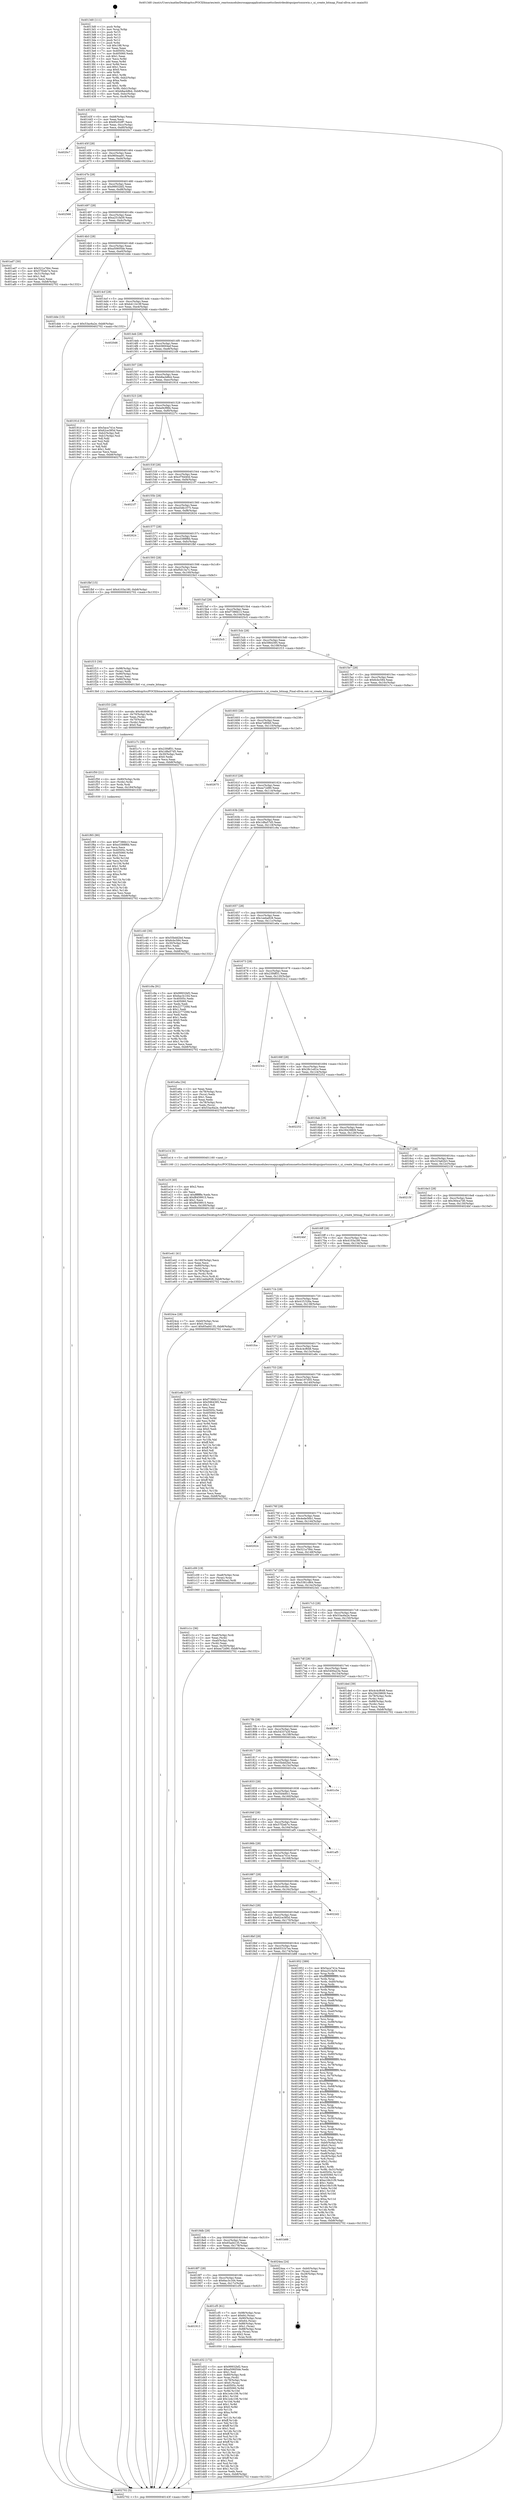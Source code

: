 digraph "0x4013d0" {
  label = "0x4013d0 (/mnt/c/Users/mathe/Desktop/tcc/POCII/binaries/extr_reactosmodulesrosappsapplicationsnettsclientrdesktopuiportsxxxwin.c_ui_create_bitmap_Final-ollvm.out::main(0))"
  labelloc = "t"
  node[shape=record]

  Entry [label="",width=0.3,height=0.3,shape=circle,fillcolor=black,style=filled]
  "0x40143f" [label="{
     0x40143f [32]\l
     | [instrs]\l
     &nbsp;&nbsp;0x40143f \<+6\>: mov -0xb8(%rbp),%eax\l
     &nbsp;&nbsp;0x401445 \<+2\>: mov %eax,%ecx\l
     &nbsp;&nbsp;0x401447 \<+6\>: sub $0x95c02ff7,%ecx\l
     &nbsp;&nbsp;0x40144d \<+6\>: mov %eax,-0xcc(%rbp)\l
     &nbsp;&nbsp;0x401453 \<+6\>: mov %ecx,-0xd0(%rbp)\l
     &nbsp;&nbsp;0x401459 \<+6\>: je 00000000004020c7 \<main+0xcf7\>\l
  }"]
  "0x4020c7" [label="{
     0x4020c7\l
  }", style=dashed]
  "0x40145f" [label="{
     0x40145f [28]\l
     | [instrs]\l
     &nbsp;&nbsp;0x40145f \<+5\>: jmp 0000000000401464 \<main+0x94\>\l
     &nbsp;&nbsp;0x401464 \<+6\>: mov -0xcc(%rbp),%eax\l
     &nbsp;&nbsp;0x40146a \<+5\>: sub $0x960eaa91,%eax\l
     &nbsp;&nbsp;0x40146f \<+6\>: mov %eax,-0xd4(%rbp)\l
     &nbsp;&nbsp;0x401475 \<+6\>: je 000000000040269a \<main+0x12ca\>\l
  }"]
  Exit [label="",width=0.3,height=0.3,shape=circle,fillcolor=black,style=filled,peripheries=2]
  "0x40269a" [label="{
     0x40269a\l
  }", style=dashed]
  "0x40147b" [label="{
     0x40147b [28]\l
     | [instrs]\l
     &nbsp;&nbsp;0x40147b \<+5\>: jmp 0000000000401480 \<main+0xb0\>\l
     &nbsp;&nbsp;0x401480 \<+6\>: mov -0xcc(%rbp),%eax\l
     &nbsp;&nbsp;0x401486 \<+5\>: sub $0x99932bf2,%eax\l
     &nbsp;&nbsp;0x40148b \<+6\>: mov %eax,-0xd8(%rbp)\l
     &nbsp;&nbsp;0x401491 \<+6\>: je 0000000000402568 \<main+0x1198\>\l
  }"]
  "0x401f65" [label="{
     0x401f65 [90]\l
     | [instrs]\l
     &nbsp;&nbsp;0x401f65 \<+5\>: mov $0xf7386b13,%eax\l
     &nbsp;&nbsp;0x401f6a \<+5\>: mov $0xe3388f6b,%esi\l
     &nbsp;&nbsp;0x401f6f \<+2\>: xor %ecx,%ecx\l
     &nbsp;&nbsp;0x401f71 \<+8\>: mov 0x40505c,%r8d\l
     &nbsp;&nbsp;0x401f79 \<+8\>: mov 0x405060,%r9d\l
     &nbsp;&nbsp;0x401f81 \<+3\>: sub $0x1,%ecx\l
     &nbsp;&nbsp;0x401f84 \<+3\>: mov %r8d,%r10d\l
     &nbsp;&nbsp;0x401f87 \<+3\>: add %ecx,%r10d\l
     &nbsp;&nbsp;0x401f8a \<+4\>: imul %r10d,%r8d\l
     &nbsp;&nbsp;0x401f8e \<+4\>: and $0x1,%r8d\l
     &nbsp;&nbsp;0x401f92 \<+4\>: cmp $0x0,%r8d\l
     &nbsp;&nbsp;0x401f96 \<+4\>: sete %r11b\l
     &nbsp;&nbsp;0x401f9a \<+4\>: cmp $0xa,%r9d\l
     &nbsp;&nbsp;0x401f9e \<+3\>: setl %bl\l
     &nbsp;&nbsp;0x401fa1 \<+3\>: mov %r11b,%r14b\l
     &nbsp;&nbsp;0x401fa4 \<+3\>: and %bl,%r14b\l
     &nbsp;&nbsp;0x401fa7 \<+3\>: xor %bl,%r11b\l
     &nbsp;&nbsp;0x401faa \<+3\>: or %r11b,%r14b\l
     &nbsp;&nbsp;0x401fad \<+4\>: test $0x1,%r14b\l
     &nbsp;&nbsp;0x401fb1 \<+3\>: cmovne %esi,%eax\l
     &nbsp;&nbsp;0x401fb4 \<+6\>: mov %eax,-0xb8(%rbp)\l
     &nbsp;&nbsp;0x401fba \<+5\>: jmp 0000000000402702 \<main+0x1332\>\l
  }"]
  "0x402568" [label="{
     0x402568\l
  }", style=dashed]
  "0x401497" [label="{
     0x401497 [28]\l
     | [instrs]\l
     &nbsp;&nbsp;0x401497 \<+5\>: jmp 000000000040149c \<main+0xcc\>\l
     &nbsp;&nbsp;0x40149c \<+6\>: mov -0xcc(%rbp),%eax\l
     &nbsp;&nbsp;0x4014a2 \<+5\>: sub $0xa251fa59,%eax\l
     &nbsp;&nbsp;0x4014a7 \<+6\>: mov %eax,-0xdc(%rbp)\l
     &nbsp;&nbsp;0x4014ad \<+6\>: je 0000000000401ad7 \<main+0x707\>\l
  }"]
  "0x401f50" [label="{
     0x401f50 [21]\l
     | [instrs]\l
     &nbsp;&nbsp;0x401f50 \<+4\>: mov -0x80(%rbp),%rdx\l
     &nbsp;&nbsp;0x401f54 \<+3\>: mov (%rdx),%rdx\l
     &nbsp;&nbsp;0x401f57 \<+3\>: mov %rdx,%rdi\l
     &nbsp;&nbsp;0x401f5a \<+6\>: mov %eax,-0x184(%rbp)\l
     &nbsp;&nbsp;0x401f60 \<+5\>: call 0000000000401030 \<free@plt\>\l
     | [calls]\l
     &nbsp;&nbsp;0x401030 \{1\} (unknown)\l
  }"]
  "0x401ad7" [label="{
     0x401ad7 [30]\l
     | [instrs]\l
     &nbsp;&nbsp;0x401ad7 \<+5\>: mov $0x521a784c,%eax\l
     &nbsp;&nbsp;0x401adc \<+5\>: mov $0x57f2eb7e,%ecx\l
     &nbsp;&nbsp;0x401ae1 \<+3\>: mov -0x31(%rbp),%dl\l
     &nbsp;&nbsp;0x401ae4 \<+3\>: test $0x1,%dl\l
     &nbsp;&nbsp;0x401ae7 \<+3\>: cmovne %ecx,%eax\l
     &nbsp;&nbsp;0x401aea \<+6\>: mov %eax,-0xb8(%rbp)\l
     &nbsp;&nbsp;0x401af0 \<+5\>: jmp 0000000000402702 \<main+0x1332\>\l
  }"]
  "0x4014b3" [label="{
     0x4014b3 [28]\l
     | [instrs]\l
     &nbsp;&nbsp;0x4014b3 \<+5\>: jmp 00000000004014b8 \<main+0xe8\>\l
     &nbsp;&nbsp;0x4014b8 \<+6\>: mov -0xcc(%rbp),%eax\l
     &nbsp;&nbsp;0x4014be \<+5\>: sub $0xa50605de,%eax\l
     &nbsp;&nbsp;0x4014c3 \<+6\>: mov %eax,-0xe0(%rbp)\l
     &nbsp;&nbsp;0x4014c9 \<+6\>: je 0000000000401dde \<main+0xa0e\>\l
  }"]
  "0x401f33" [label="{
     0x401f33 [29]\l
     | [instrs]\l
     &nbsp;&nbsp;0x401f33 \<+10\>: movabs $0x4030d6,%rdi\l
     &nbsp;&nbsp;0x401f3d \<+4\>: mov -0x70(%rbp),%rdx\l
     &nbsp;&nbsp;0x401f41 \<+2\>: mov %eax,(%rdx)\l
     &nbsp;&nbsp;0x401f43 \<+4\>: mov -0x70(%rbp),%rdx\l
     &nbsp;&nbsp;0x401f47 \<+2\>: mov (%rdx),%esi\l
     &nbsp;&nbsp;0x401f49 \<+2\>: mov $0x0,%al\l
     &nbsp;&nbsp;0x401f4b \<+5\>: call 0000000000401040 \<printf@plt\>\l
     | [calls]\l
     &nbsp;&nbsp;0x401040 \{1\} (unknown)\l
  }"]
  "0x401dde" [label="{
     0x401dde [15]\l
     | [instrs]\l
     &nbsp;&nbsp;0x401dde \<+10\>: movl $0x53ac6a2e,-0xb8(%rbp)\l
     &nbsp;&nbsp;0x401de8 \<+5\>: jmp 0000000000402702 \<main+0x1332\>\l
  }"]
  "0x4014cf" [label="{
     0x4014cf [28]\l
     | [instrs]\l
     &nbsp;&nbsp;0x4014cf \<+5\>: jmp 00000000004014d4 \<main+0x104\>\l
     &nbsp;&nbsp;0x4014d4 \<+6\>: mov -0xcc(%rbp),%eax\l
     &nbsp;&nbsp;0x4014da \<+5\>: sub $0xb411b19f,%eax\l
     &nbsp;&nbsp;0x4014df \<+6\>: mov %eax,-0xe4(%rbp)\l
     &nbsp;&nbsp;0x4014e5 \<+6\>: je 00000000004020d6 \<main+0xd06\>\l
  }"]
  "0x401e41" [label="{
     0x401e41 [41]\l
     | [instrs]\l
     &nbsp;&nbsp;0x401e41 \<+6\>: mov -0x180(%rbp),%ecx\l
     &nbsp;&nbsp;0x401e47 \<+3\>: imul %eax,%ecx\l
     &nbsp;&nbsp;0x401e4a \<+4\>: mov -0x80(%rbp),%rsi\l
     &nbsp;&nbsp;0x401e4e \<+3\>: mov (%rsi),%rsi\l
     &nbsp;&nbsp;0x401e51 \<+4\>: mov -0x78(%rbp),%rdi\l
     &nbsp;&nbsp;0x401e55 \<+3\>: movslq (%rdi),%rdi\l
     &nbsp;&nbsp;0x401e58 \<+3\>: mov %ecx,(%rsi,%rdi,4)\l
     &nbsp;&nbsp;0x401e5b \<+10\>: movl $0x1eeba928,-0xb8(%rbp)\l
     &nbsp;&nbsp;0x401e65 \<+5\>: jmp 0000000000402702 \<main+0x1332\>\l
  }"]
  "0x4020d6" [label="{
     0x4020d6\l
  }", style=dashed]
  "0x4014eb" [label="{
     0x4014eb [28]\l
     | [instrs]\l
     &nbsp;&nbsp;0x4014eb \<+5\>: jmp 00000000004014f0 \<main+0x120\>\l
     &nbsp;&nbsp;0x4014f0 \<+6\>: mov -0xcc(%rbp),%eax\l
     &nbsp;&nbsp;0x4014f6 \<+5\>: sub $0xb58004ef,%eax\l
     &nbsp;&nbsp;0x4014fb \<+6\>: mov %eax,-0xe8(%rbp)\l
     &nbsp;&nbsp;0x401501 \<+6\>: je 00000000004021d9 \<main+0xe09\>\l
  }"]
  "0x401e19" [label="{
     0x401e19 [40]\l
     | [instrs]\l
     &nbsp;&nbsp;0x401e19 \<+5\>: mov $0x2,%ecx\l
     &nbsp;&nbsp;0x401e1e \<+1\>: cltd\l
     &nbsp;&nbsp;0x401e1f \<+2\>: idiv %ecx\l
     &nbsp;&nbsp;0x401e21 \<+6\>: imul $0xfffffffe,%edx,%ecx\l
     &nbsp;&nbsp;0x401e27 \<+6\>: add $0xf8459915,%ecx\l
     &nbsp;&nbsp;0x401e2d \<+3\>: add $0x1,%ecx\l
     &nbsp;&nbsp;0x401e30 \<+6\>: sub $0xf8459915,%ecx\l
     &nbsp;&nbsp;0x401e36 \<+6\>: mov %ecx,-0x180(%rbp)\l
     &nbsp;&nbsp;0x401e3c \<+5\>: call 0000000000401160 \<next_i\>\l
     | [calls]\l
     &nbsp;&nbsp;0x401160 \{1\} (/mnt/c/Users/mathe/Desktop/tcc/POCII/binaries/extr_reactosmodulesrosappsapplicationsnettsclientrdesktopuiportsxxxwin.c_ui_create_bitmap_Final-ollvm.out::next_i)\l
  }"]
  "0x4021d9" [label="{
     0x4021d9\l
  }", style=dashed]
  "0x401507" [label="{
     0x401507 [28]\l
     | [instrs]\l
     &nbsp;&nbsp;0x401507 \<+5\>: jmp 000000000040150c \<main+0x13c\>\l
     &nbsp;&nbsp;0x40150c \<+6\>: mov -0xcc(%rbp),%eax\l
     &nbsp;&nbsp;0x401512 \<+5\>: sub $0xb8acb8b4,%eax\l
     &nbsp;&nbsp;0x401517 \<+6\>: mov %eax,-0xec(%rbp)\l
     &nbsp;&nbsp;0x40151d \<+6\>: je 000000000040191d \<main+0x54d\>\l
  }"]
  "0x401d32" [label="{
     0x401d32 [172]\l
     | [instrs]\l
     &nbsp;&nbsp;0x401d32 \<+5\>: mov $0x99932bf2,%ecx\l
     &nbsp;&nbsp;0x401d37 \<+5\>: mov $0xa50605de,%edx\l
     &nbsp;&nbsp;0x401d3c \<+3\>: mov $0x1,%sil\l
     &nbsp;&nbsp;0x401d3f \<+4\>: mov -0x80(%rbp),%rdi\l
     &nbsp;&nbsp;0x401d43 \<+3\>: mov %rax,(%rdi)\l
     &nbsp;&nbsp;0x401d46 \<+4\>: mov -0x78(%rbp),%rax\l
     &nbsp;&nbsp;0x401d4a \<+6\>: movl $0x0,(%rax)\l
     &nbsp;&nbsp;0x401d50 \<+8\>: mov 0x40505c,%r8d\l
     &nbsp;&nbsp;0x401d58 \<+8\>: mov 0x405060,%r9d\l
     &nbsp;&nbsp;0x401d60 \<+3\>: mov %r8d,%r10d\l
     &nbsp;&nbsp;0x401d63 \<+7\>: sub $0x1e4c106,%r10d\l
     &nbsp;&nbsp;0x401d6a \<+4\>: sub $0x1,%r10d\l
     &nbsp;&nbsp;0x401d6e \<+7\>: add $0x1e4c106,%r10d\l
     &nbsp;&nbsp;0x401d75 \<+4\>: imul %r10d,%r8d\l
     &nbsp;&nbsp;0x401d79 \<+4\>: and $0x1,%r8d\l
     &nbsp;&nbsp;0x401d7d \<+4\>: cmp $0x0,%r8d\l
     &nbsp;&nbsp;0x401d81 \<+4\>: sete %r11b\l
     &nbsp;&nbsp;0x401d85 \<+4\>: cmp $0xa,%r9d\l
     &nbsp;&nbsp;0x401d89 \<+3\>: setl %bl\l
     &nbsp;&nbsp;0x401d8c \<+3\>: mov %r11b,%r14b\l
     &nbsp;&nbsp;0x401d8f \<+4\>: xor $0xff,%r14b\l
     &nbsp;&nbsp;0x401d93 \<+3\>: mov %bl,%r15b\l
     &nbsp;&nbsp;0x401d96 \<+4\>: xor $0xff,%r15b\l
     &nbsp;&nbsp;0x401d9a \<+4\>: xor $0x1,%sil\l
     &nbsp;&nbsp;0x401d9e \<+3\>: mov %r14b,%r12b\l
     &nbsp;&nbsp;0x401da1 \<+4\>: and $0xff,%r12b\l
     &nbsp;&nbsp;0x401da5 \<+3\>: and %sil,%r11b\l
     &nbsp;&nbsp;0x401da8 \<+3\>: mov %r15b,%r13b\l
     &nbsp;&nbsp;0x401dab \<+4\>: and $0xff,%r13b\l
     &nbsp;&nbsp;0x401daf \<+3\>: and %sil,%bl\l
     &nbsp;&nbsp;0x401db2 \<+3\>: or %r11b,%r12b\l
     &nbsp;&nbsp;0x401db5 \<+3\>: or %bl,%r13b\l
     &nbsp;&nbsp;0x401db8 \<+3\>: xor %r13b,%r12b\l
     &nbsp;&nbsp;0x401dbb \<+3\>: or %r15b,%r14b\l
     &nbsp;&nbsp;0x401dbe \<+4\>: xor $0xff,%r14b\l
     &nbsp;&nbsp;0x401dc2 \<+4\>: or $0x1,%sil\l
     &nbsp;&nbsp;0x401dc6 \<+3\>: and %sil,%r14b\l
     &nbsp;&nbsp;0x401dc9 \<+3\>: or %r14b,%r12b\l
     &nbsp;&nbsp;0x401dcc \<+4\>: test $0x1,%r12b\l
     &nbsp;&nbsp;0x401dd0 \<+3\>: cmovne %edx,%ecx\l
     &nbsp;&nbsp;0x401dd3 \<+6\>: mov %ecx,-0xb8(%rbp)\l
     &nbsp;&nbsp;0x401dd9 \<+5\>: jmp 0000000000402702 \<main+0x1332\>\l
  }"]
  "0x40191d" [label="{
     0x40191d [53]\l
     | [instrs]\l
     &nbsp;&nbsp;0x40191d \<+5\>: mov $0x5aca741e,%eax\l
     &nbsp;&nbsp;0x401922 \<+5\>: mov $0x62ce385d,%ecx\l
     &nbsp;&nbsp;0x401927 \<+6\>: mov -0xb2(%rbp),%dl\l
     &nbsp;&nbsp;0x40192d \<+7\>: mov -0xb1(%rbp),%sil\l
     &nbsp;&nbsp;0x401934 \<+3\>: mov %dl,%dil\l
     &nbsp;&nbsp;0x401937 \<+3\>: and %sil,%dil\l
     &nbsp;&nbsp;0x40193a \<+3\>: xor %sil,%dl\l
     &nbsp;&nbsp;0x40193d \<+3\>: or %dl,%dil\l
     &nbsp;&nbsp;0x401940 \<+4\>: test $0x1,%dil\l
     &nbsp;&nbsp;0x401944 \<+3\>: cmovne %ecx,%eax\l
     &nbsp;&nbsp;0x401947 \<+6\>: mov %eax,-0xb8(%rbp)\l
     &nbsp;&nbsp;0x40194d \<+5\>: jmp 0000000000402702 \<main+0x1332\>\l
  }"]
  "0x401523" [label="{
     0x401523 [28]\l
     | [instrs]\l
     &nbsp;&nbsp;0x401523 \<+5\>: jmp 0000000000401528 \<main+0x158\>\l
     &nbsp;&nbsp;0x401528 \<+6\>: mov -0xcc(%rbp),%eax\l
     &nbsp;&nbsp;0x40152e \<+5\>: sub $0xbe9cf96b,%eax\l
     &nbsp;&nbsp;0x401533 \<+6\>: mov %eax,-0xf0(%rbp)\l
     &nbsp;&nbsp;0x401539 \<+6\>: je 000000000040227c \<main+0xeac\>\l
  }"]
  "0x402702" [label="{
     0x402702 [5]\l
     | [instrs]\l
     &nbsp;&nbsp;0x402702 \<+5\>: jmp 000000000040143f \<main+0x6f\>\l
  }"]
  "0x4013d0" [label="{
     0x4013d0 [111]\l
     | [instrs]\l
     &nbsp;&nbsp;0x4013d0 \<+1\>: push %rbp\l
     &nbsp;&nbsp;0x4013d1 \<+3\>: mov %rsp,%rbp\l
     &nbsp;&nbsp;0x4013d4 \<+2\>: push %r15\l
     &nbsp;&nbsp;0x4013d6 \<+2\>: push %r14\l
     &nbsp;&nbsp;0x4013d8 \<+2\>: push %r13\l
     &nbsp;&nbsp;0x4013da \<+2\>: push %r12\l
     &nbsp;&nbsp;0x4013dc \<+1\>: push %rbx\l
     &nbsp;&nbsp;0x4013dd \<+7\>: sub $0x188,%rsp\l
     &nbsp;&nbsp;0x4013e4 \<+2\>: xor %eax,%eax\l
     &nbsp;&nbsp;0x4013e6 \<+7\>: mov 0x40505c,%ecx\l
     &nbsp;&nbsp;0x4013ed \<+7\>: mov 0x405060,%edx\l
     &nbsp;&nbsp;0x4013f4 \<+3\>: sub $0x1,%eax\l
     &nbsp;&nbsp;0x4013f7 \<+3\>: mov %ecx,%r8d\l
     &nbsp;&nbsp;0x4013fa \<+3\>: add %eax,%r8d\l
     &nbsp;&nbsp;0x4013fd \<+4\>: imul %r8d,%ecx\l
     &nbsp;&nbsp;0x401401 \<+3\>: and $0x1,%ecx\l
     &nbsp;&nbsp;0x401404 \<+3\>: cmp $0x0,%ecx\l
     &nbsp;&nbsp;0x401407 \<+4\>: sete %r9b\l
     &nbsp;&nbsp;0x40140b \<+4\>: and $0x1,%r9b\l
     &nbsp;&nbsp;0x40140f \<+7\>: mov %r9b,-0xb2(%rbp)\l
     &nbsp;&nbsp;0x401416 \<+3\>: cmp $0xa,%edx\l
     &nbsp;&nbsp;0x401419 \<+4\>: setl %r9b\l
     &nbsp;&nbsp;0x40141d \<+4\>: and $0x1,%r9b\l
     &nbsp;&nbsp;0x401421 \<+7\>: mov %r9b,-0xb1(%rbp)\l
     &nbsp;&nbsp;0x401428 \<+10\>: movl $0xb8acb8b4,-0xb8(%rbp)\l
     &nbsp;&nbsp;0x401432 \<+6\>: mov %edi,-0xbc(%rbp)\l
     &nbsp;&nbsp;0x401438 \<+7\>: mov %rsi,-0xc8(%rbp)\l
  }"]
  "0x401913" [label="{
     0x401913\l
  }", style=dashed]
  "0x40227c" [label="{
     0x40227c\l
  }", style=dashed]
  "0x40153f" [label="{
     0x40153f [28]\l
     | [instrs]\l
     &nbsp;&nbsp;0x40153f \<+5\>: jmp 0000000000401544 \<main+0x174\>\l
     &nbsp;&nbsp;0x401544 \<+6\>: mov -0xcc(%rbp),%eax\l
     &nbsp;&nbsp;0x40154a \<+5\>: sub $0xcf76d40d,%eax\l
     &nbsp;&nbsp;0x40154f \<+6\>: mov %eax,-0xf4(%rbp)\l
     &nbsp;&nbsp;0x401555 \<+6\>: je 00000000004021f7 \<main+0xe27\>\l
  }"]
  "0x401cf5" [label="{
     0x401cf5 [61]\l
     | [instrs]\l
     &nbsp;&nbsp;0x401cf5 \<+7\>: mov -0x98(%rbp),%rax\l
     &nbsp;&nbsp;0x401cfc \<+6\>: movl $0x64,(%rax)\l
     &nbsp;&nbsp;0x401d02 \<+7\>: mov -0x90(%rbp),%rax\l
     &nbsp;&nbsp;0x401d09 \<+6\>: movl $0x64,(%rax)\l
     &nbsp;&nbsp;0x401d0f \<+7\>: mov -0x88(%rbp),%rax\l
     &nbsp;&nbsp;0x401d16 \<+6\>: movl $0x1,(%rax)\l
     &nbsp;&nbsp;0x401d1c \<+7\>: mov -0x88(%rbp),%rax\l
     &nbsp;&nbsp;0x401d23 \<+3\>: movslq (%rax),%rax\l
     &nbsp;&nbsp;0x401d26 \<+4\>: shl $0x2,%rax\l
     &nbsp;&nbsp;0x401d2a \<+3\>: mov %rax,%rdi\l
     &nbsp;&nbsp;0x401d2d \<+5\>: call 0000000000401050 \<malloc@plt\>\l
     | [calls]\l
     &nbsp;&nbsp;0x401050 \{1\} (unknown)\l
  }"]
  "0x4021f7" [label="{
     0x4021f7\l
  }", style=dashed]
  "0x40155b" [label="{
     0x40155b [28]\l
     | [instrs]\l
     &nbsp;&nbsp;0x40155b \<+5\>: jmp 0000000000401560 \<main+0x190\>\l
     &nbsp;&nbsp;0x401560 \<+6\>: mov -0xcc(%rbp),%eax\l
     &nbsp;&nbsp;0x401566 \<+5\>: sub $0xd3db1075,%eax\l
     &nbsp;&nbsp;0x40156b \<+6\>: mov %eax,-0xf8(%rbp)\l
     &nbsp;&nbsp;0x401571 \<+6\>: je 0000000000402624 \<main+0x1254\>\l
  }"]
  "0x4018f7" [label="{
     0x4018f7 [28]\l
     | [instrs]\l
     &nbsp;&nbsp;0x4018f7 \<+5\>: jmp 00000000004018fc \<main+0x52c\>\l
     &nbsp;&nbsp;0x4018fc \<+6\>: mov -0xcc(%rbp),%eax\l
     &nbsp;&nbsp;0x401902 \<+5\>: sub $0x6ac3c164,%eax\l
     &nbsp;&nbsp;0x401907 \<+6\>: mov %eax,-0x17c(%rbp)\l
     &nbsp;&nbsp;0x40190d \<+6\>: je 0000000000401cf5 \<main+0x925\>\l
  }"]
  "0x402624" [label="{
     0x402624\l
  }", style=dashed]
  "0x401577" [label="{
     0x401577 [28]\l
     | [instrs]\l
     &nbsp;&nbsp;0x401577 \<+5\>: jmp 000000000040157c \<main+0x1ac\>\l
     &nbsp;&nbsp;0x40157c \<+6\>: mov -0xcc(%rbp),%eax\l
     &nbsp;&nbsp;0x401582 \<+5\>: sub $0xe3388f6b,%eax\l
     &nbsp;&nbsp;0x401587 \<+6\>: mov %eax,-0xfc(%rbp)\l
     &nbsp;&nbsp;0x40158d \<+6\>: je 0000000000401fbf \<main+0xbef\>\l
  }"]
  "0x4024ea" [label="{
     0x4024ea [24]\l
     | [instrs]\l
     &nbsp;&nbsp;0x4024ea \<+7\>: mov -0xb0(%rbp),%rax\l
     &nbsp;&nbsp;0x4024f1 \<+2\>: mov (%rax),%eax\l
     &nbsp;&nbsp;0x4024f3 \<+4\>: lea -0x28(%rbp),%rsp\l
     &nbsp;&nbsp;0x4024f7 \<+1\>: pop %rbx\l
     &nbsp;&nbsp;0x4024f8 \<+2\>: pop %r12\l
     &nbsp;&nbsp;0x4024fa \<+2\>: pop %r13\l
     &nbsp;&nbsp;0x4024fc \<+2\>: pop %r14\l
     &nbsp;&nbsp;0x4024fe \<+2\>: pop %r15\l
     &nbsp;&nbsp;0x402500 \<+1\>: pop %rbp\l
     &nbsp;&nbsp;0x402501 \<+1\>: ret\l
  }"]
  "0x401fbf" [label="{
     0x401fbf [15]\l
     | [instrs]\l
     &nbsp;&nbsp;0x401fbf \<+10\>: movl $0x4103a180,-0xb8(%rbp)\l
     &nbsp;&nbsp;0x401fc9 \<+5\>: jmp 0000000000402702 \<main+0x1332\>\l
  }"]
  "0x401593" [label="{
     0x401593 [28]\l
     | [instrs]\l
     &nbsp;&nbsp;0x401593 \<+5\>: jmp 0000000000401598 \<main+0x1c8\>\l
     &nbsp;&nbsp;0x401598 \<+6\>: mov -0xcc(%rbp),%eax\l
     &nbsp;&nbsp;0x40159e \<+5\>: sub $0xf5d13a7c,%eax\l
     &nbsp;&nbsp;0x4015a3 \<+6\>: mov %eax,-0x100(%rbp)\l
     &nbsp;&nbsp;0x4015a9 \<+6\>: je 00000000004023b3 \<main+0xfe3\>\l
  }"]
  "0x4018db" [label="{
     0x4018db [28]\l
     | [instrs]\l
     &nbsp;&nbsp;0x4018db \<+5\>: jmp 00000000004018e0 \<main+0x510\>\l
     &nbsp;&nbsp;0x4018e0 \<+6\>: mov -0xcc(%rbp),%eax\l
     &nbsp;&nbsp;0x4018e6 \<+5\>: sub $0x65ad4135,%eax\l
     &nbsp;&nbsp;0x4018eb \<+6\>: mov %eax,-0x178(%rbp)\l
     &nbsp;&nbsp;0x4018f1 \<+6\>: je 00000000004024ea \<main+0x111a\>\l
  }"]
  "0x4023b3" [label="{
     0x4023b3\l
  }", style=dashed]
  "0x4015af" [label="{
     0x4015af [28]\l
     | [instrs]\l
     &nbsp;&nbsp;0x4015af \<+5\>: jmp 00000000004015b4 \<main+0x1e4\>\l
     &nbsp;&nbsp;0x4015b4 \<+6\>: mov -0xcc(%rbp),%eax\l
     &nbsp;&nbsp;0x4015ba \<+5\>: sub $0xf7386b13,%eax\l
     &nbsp;&nbsp;0x4015bf \<+6\>: mov %eax,-0x104(%rbp)\l
     &nbsp;&nbsp;0x4015c5 \<+6\>: je 00000000004025c5 \<main+0x11f5\>\l
  }"]
  "0x401b88" [label="{
     0x401b88\l
  }", style=dashed]
  "0x4025c5" [label="{
     0x4025c5\l
  }", style=dashed]
  "0x4015cb" [label="{
     0x4015cb [28]\l
     | [instrs]\l
     &nbsp;&nbsp;0x4015cb \<+5\>: jmp 00000000004015d0 \<main+0x200\>\l
     &nbsp;&nbsp;0x4015d0 \<+6\>: mov -0xcc(%rbp),%eax\l
     &nbsp;&nbsp;0x4015d6 \<+5\>: sub $0x5964395,%eax\l
     &nbsp;&nbsp;0x4015db \<+6\>: mov %eax,-0x108(%rbp)\l
     &nbsp;&nbsp;0x4015e1 \<+6\>: je 0000000000401f15 \<main+0xb45\>\l
  }"]
  "0x401c1c" [label="{
     0x401c1c [36]\l
     | [instrs]\l
     &nbsp;&nbsp;0x401c1c \<+7\>: mov -0xa0(%rbp),%rdi\l
     &nbsp;&nbsp;0x401c23 \<+2\>: mov %eax,(%rdi)\l
     &nbsp;&nbsp;0x401c25 \<+7\>: mov -0xa0(%rbp),%rdi\l
     &nbsp;&nbsp;0x401c2c \<+2\>: mov (%rdi),%eax\l
     &nbsp;&nbsp;0x401c2e \<+3\>: mov %eax,-0x30(%rbp)\l
     &nbsp;&nbsp;0x401c31 \<+10\>: movl $0xea72d90,-0xb8(%rbp)\l
     &nbsp;&nbsp;0x401c3b \<+5\>: jmp 0000000000402702 \<main+0x1332\>\l
  }"]
  "0x401f15" [label="{
     0x401f15 [30]\l
     | [instrs]\l
     &nbsp;&nbsp;0x401f15 \<+7\>: mov -0x98(%rbp),%rax\l
     &nbsp;&nbsp;0x401f1c \<+2\>: mov (%rax),%edi\l
     &nbsp;&nbsp;0x401f1e \<+7\>: mov -0x90(%rbp),%rax\l
     &nbsp;&nbsp;0x401f25 \<+2\>: mov (%rax),%esi\l
     &nbsp;&nbsp;0x401f27 \<+4\>: mov -0x80(%rbp),%rax\l
     &nbsp;&nbsp;0x401f2b \<+3\>: mov (%rax),%rdx\l
     &nbsp;&nbsp;0x401f2e \<+5\>: call 00000000004013b0 \<ui_create_bitmap\>\l
     | [calls]\l
     &nbsp;&nbsp;0x4013b0 \{1\} (/mnt/c/Users/mathe/Desktop/tcc/POCII/binaries/extr_reactosmodulesrosappsapplicationsnettsclientrdesktopuiportsxxxwin.c_ui_create_bitmap_Final-ollvm.out::ui_create_bitmap)\l
  }"]
  "0x4015e7" [label="{
     0x4015e7 [28]\l
     | [instrs]\l
     &nbsp;&nbsp;0x4015e7 \<+5\>: jmp 00000000004015ec \<main+0x21c\>\l
     &nbsp;&nbsp;0x4015ec \<+6\>: mov -0xcc(%rbp),%eax\l
     &nbsp;&nbsp;0x4015f2 \<+5\>: sub $0x6cbc584,%eax\l
     &nbsp;&nbsp;0x4015f7 \<+6\>: mov %eax,-0x10c(%rbp)\l
     &nbsp;&nbsp;0x4015fd \<+6\>: je 0000000000401c7c \<main+0x8ac\>\l
  }"]
  "0x4018bf" [label="{
     0x4018bf [28]\l
     | [instrs]\l
     &nbsp;&nbsp;0x4018bf \<+5\>: jmp 00000000004018c4 \<main+0x4f4\>\l
     &nbsp;&nbsp;0x4018c4 \<+6\>: mov -0xcc(%rbp),%eax\l
     &nbsp;&nbsp;0x4018ca \<+5\>: sub $0x6531b7ea,%eax\l
     &nbsp;&nbsp;0x4018cf \<+6\>: mov %eax,-0x174(%rbp)\l
     &nbsp;&nbsp;0x4018d5 \<+6\>: je 0000000000401b88 \<main+0x7b8\>\l
  }"]
  "0x401c7c" [label="{
     0x401c7c [30]\l
     | [instrs]\l
     &nbsp;&nbsp;0x401c7c \<+5\>: mov $0x23f4ff31,%eax\l
     &nbsp;&nbsp;0x401c81 \<+5\>: mov $0x1d8a57d5,%ecx\l
     &nbsp;&nbsp;0x401c86 \<+3\>: mov -0x30(%rbp),%edx\l
     &nbsp;&nbsp;0x401c89 \<+3\>: cmp $0x0,%edx\l
     &nbsp;&nbsp;0x401c8c \<+3\>: cmove %ecx,%eax\l
     &nbsp;&nbsp;0x401c8f \<+6\>: mov %eax,-0xb8(%rbp)\l
     &nbsp;&nbsp;0x401c95 \<+5\>: jmp 0000000000402702 \<main+0x1332\>\l
  }"]
  "0x401603" [label="{
     0x401603 [28]\l
     | [instrs]\l
     &nbsp;&nbsp;0x401603 \<+5\>: jmp 0000000000401608 \<main+0x238\>\l
     &nbsp;&nbsp;0x401608 \<+6\>: mov -0xcc(%rbp),%eax\l
     &nbsp;&nbsp;0x40160e \<+5\>: sub $0xe7e80b0,%eax\l
     &nbsp;&nbsp;0x401613 \<+6\>: mov %eax,-0x110(%rbp)\l
     &nbsp;&nbsp;0x401619 \<+6\>: je 0000000000402675 \<main+0x12a5\>\l
  }"]
  "0x401952" [label="{
     0x401952 [389]\l
     | [instrs]\l
     &nbsp;&nbsp;0x401952 \<+5\>: mov $0x5aca741e,%eax\l
     &nbsp;&nbsp;0x401957 \<+5\>: mov $0xa251fa59,%ecx\l
     &nbsp;&nbsp;0x40195c \<+3\>: mov %rsp,%rdx\l
     &nbsp;&nbsp;0x40195f \<+4\>: add $0xfffffffffffffff0,%rdx\l
     &nbsp;&nbsp;0x401963 \<+3\>: mov %rdx,%rsp\l
     &nbsp;&nbsp;0x401966 \<+7\>: mov %rdx,-0xb0(%rbp)\l
     &nbsp;&nbsp;0x40196d \<+3\>: mov %rsp,%rdx\l
     &nbsp;&nbsp;0x401970 \<+4\>: add $0xfffffffffffffff0,%rdx\l
     &nbsp;&nbsp;0x401974 \<+3\>: mov %rdx,%rsp\l
     &nbsp;&nbsp;0x401977 \<+3\>: mov %rsp,%rsi\l
     &nbsp;&nbsp;0x40197a \<+4\>: add $0xfffffffffffffff0,%rsi\l
     &nbsp;&nbsp;0x40197e \<+3\>: mov %rsi,%rsp\l
     &nbsp;&nbsp;0x401981 \<+7\>: mov %rsi,-0xa8(%rbp)\l
     &nbsp;&nbsp;0x401988 \<+3\>: mov %rsp,%rsi\l
     &nbsp;&nbsp;0x40198b \<+4\>: add $0xfffffffffffffff0,%rsi\l
     &nbsp;&nbsp;0x40198f \<+3\>: mov %rsi,%rsp\l
     &nbsp;&nbsp;0x401992 \<+7\>: mov %rsi,-0xa0(%rbp)\l
     &nbsp;&nbsp;0x401999 \<+3\>: mov %rsp,%rsi\l
     &nbsp;&nbsp;0x40199c \<+4\>: add $0xfffffffffffffff0,%rsi\l
     &nbsp;&nbsp;0x4019a0 \<+3\>: mov %rsi,%rsp\l
     &nbsp;&nbsp;0x4019a3 \<+7\>: mov %rsi,-0x98(%rbp)\l
     &nbsp;&nbsp;0x4019aa \<+3\>: mov %rsp,%rsi\l
     &nbsp;&nbsp;0x4019ad \<+4\>: add $0xfffffffffffffff0,%rsi\l
     &nbsp;&nbsp;0x4019b1 \<+3\>: mov %rsi,%rsp\l
     &nbsp;&nbsp;0x4019b4 \<+7\>: mov %rsi,-0x90(%rbp)\l
     &nbsp;&nbsp;0x4019bb \<+3\>: mov %rsp,%rsi\l
     &nbsp;&nbsp;0x4019be \<+4\>: add $0xfffffffffffffff0,%rsi\l
     &nbsp;&nbsp;0x4019c2 \<+3\>: mov %rsi,%rsp\l
     &nbsp;&nbsp;0x4019c5 \<+7\>: mov %rsi,-0x88(%rbp)\l
     &nbsp;&nbsp;0x4019cc \<+3\>: mov %rsp,%rsi\l
     &nbsp;&nbsp;0x4019cf \<+4\>: add $0xfffffffffffffff0,%rsi\l
     &nbsp;&nbsp;0x4019d3 \<+3\>: mov %rsi,%rsp\l
     &nbsp;&nbsp;0x4019d6 \<+4\>: mov %rsi,-0x80(%rbp)\l
     &nbsp;&nbsp;0x4019da \<+3\>: mov %rsp,%rsi\l
     &nbsp;&nbsp;0x4019dd \<+4\>: add $0xfffffffffffffff0,%rsi\l
     &nbsp;&nbsp;0x4019e1 \<+3\>: mov %rsi,%rsp\l
     &nbsp;&nbsp;0x4019e4 \<+4\>: mov %rsi,-0x78(%rbp)\l
     &nbsp;&nbsp;0x4019e8 \<+3\>: mov %rsp,%rsi\l
     &nbsp;&nbsp;0x4019eb \<+4\>: add $0xfffffffffffffff0,%rsi\l
     &nbsp;&nbsp;0x4019ef \<+3\>: mov %rsi,%rsp\l
     &nbsp;&nbsp;0x4019f2 \<+4\>: mov %rsi,-0x70(%rbp)\l
     &nbsp;&nbsp;0x4019f6 \<+3\>: mov %rsp,%rsi\l
     &nbsp;&nbsp;0x4019f9 \<+4\>: add $0xfffffffffffffff0,%rsi\l
     &nbsp;&nbsp;0x4019fd \<+3\>: mov %rsi,%rsp\l
     &nbsp;&nbsp;0x401a00 \<+4\>: mov %rsi,-0x68(%rbp)\l
     &nbsp;&nbsp;0x401a04 \<+3\>: mov %rsp,%rsi\l
     &nbsp;&nbsp;0x401a07 \<+4\>: add $0xfffffffffffffff0,%rsi\l
     &nbsp;&nbsp;0x401a0b \<+3\>: mov %rsi,%rsp\l
     &nbsp;&nbsp;0x401a0e \<+4\>: mov %rsi,-0x60(%rbp)\l
     &nbsp;&nbsp;0x401a12 \<+3\>: mov %rsp,%rsi\l
     &nbsp;&nbsp;0x401a15 \<+4\>: add $0xfffffffffffffff0,%rsi\l
     &nbsp;&nbsp;0x401a19 \<+3\>: mov %rsi,%rsp\l
     &nbsp;&nbsp;0x401a1c \<+4\>: mov %rsi,-0x58(%rbp)\l
     &nbsp;&nbsp;0x401a20 \<+3\>: mov %rsp,%rsi\l
     &nbsp;&nbsp;0x401a23 \<+4\>: add $0xfffffffffffffff0,%rsi\l
     &nbsp;&nbsp;0x401a27 \<+3\>: mov %rsi,%rsp\l
     &nbsp;&nbsp;0x401a2a \<+4\>: mov %rsi,-0x50(%rbp)\l
     &nbsp;&nbsp;0x401a2e \<+3\>: mov %rsp,%rsi\l
     &nbsp;&nbsp;0x401a31 \<+4\>: add $0xfffffffffffffff0,%rsi\l
     &nbsp;&nbsp;0x401a35 \<+3\>: mov %rsi,%rsp\l
     &nbsp;&nbsp;0x401a38 \<+4\>: mov %rsi,-0x48(%rbp)\l
     &nbsp;&nbsp;0x401a3c \<+3\>: mov %rsp,%rsi\l
     &nbsp;&nbsp;0x401a3f \<+4\>: add $0xfffffffffffffff0,%rsi\l
     &nbsp;&nbsp;0x401a43 \<+3\>: mov %rsi,%rsp\l
     &nbsp;&nbsp;0x401a46 \<+4\>: mov %rsi,-0x40(%rbp)\l
     &nbsp;&nbsp;0x401a4a \<+7\>: mov -0xb0(%rbp),%rsi\l
     &nbsp;&nbsp;0x401a51 \<+6\>: movl $0x0,(%rsi)\l
     &nbsp;&nbsp;0x401a57 \<+6\>: mov -0xbc(%rbp),%edi\l
     &nbsp;&nbsp;0x401a5d \<+2\>: mov %edi,(%rdx)\l
     &nbsp;&nbsp;0x401a5f \<+7\>: mov -0xa8(%rbp),%rsi\l
     &nbsp;&nbsp;0x401a66 \<+7\>: mov -0xc8(%rbp),%r8\l
     &nbsp;&nbsp;0x401a6d \<+3\>: mov %r8,(%rsi)\l
     &nbsp;&nbsp;0x401a70 \<+3\>: cmpl $0x2,(%rdx)\l
     &nbsp;&nbsp;0x401a73 \<+4\>: setne %r9b\l
     &nbsp;&nbsp;0x401a77 \<+4\>: and $0x1,%r9b\l
     &nbsp;&nbsp;0x401a7b \<+4\>: mov %r9b,-0x31(%rbp)\l
     &nbsp;&nbsp;0x401a7f \<+8\>: mov 0x40505c,%r10d\l
     &nbsp;&nbsp;0x401a87 \<+8\>: mov 0x405060,%r11d\l
     &nbsp;&nbsp;0x401a8f \<+3\>: mov %r10d,%ebx\l
     &nbsp;&nbsp;0x401a92 \<+6\>: sub $0xe16b31f9,%ebx\l
     &nbsp;&nbsp;0x401a98 \<+3\>: sub $0x1,%ebx\l
     &nbsp;&nbsp;0x401a9b \<+6\>: add $0xe16b31f9,%ebx\l
     &nbsp;&nbsp;0x401aa1 \<+4\>: imul %ebx,%r10d\l
     &nbsp;&nbsp;0x401aa5 \<+4\>: and $0x1,%r10d\l
     &nbsp;&nbsp;0x401aa9 \<+4\>: cmp $0x0,%r10d\l
     &nbsp;&nbsp;0x401aad \<+4\>: sete %r9b\l
     &nbsp;&nbsp;0x401ab1 \<+4\>: cmp $0xa,%r11d\l
     &nbsp;&nbsp;0x401ab5 \<+4\>: setl %r14b\l
     &nbsp;&nbsp;0x401ab9 \<+3\>: mov %r9b,%r15b\l
     &nbsp;&nbsp;0x401abc \<+3\>: and %r14b,%r15b\l
     &nbsp;&nbsp;0x401abf \<+3\>: xor %r14b,%r9b\l
     &nbsp;&nbsp;0x401ac2 \<+3\>: or %r9b,%r15b\l
     &nbsp;&nbsp;0x401ac5 \<+4\>: test $0x1,%r15b\l
     &nbsp;&nbsp;0x401ac9 \<+3\>: cmovne %ecx,%eax\l
     &nbsp;&nbsp;0x401acc \<+6\>: mov %eax,-0xb8(%rbp)\l
     &nbsp;&nbsp;0x401ad2 \<+5\>: jmp 0000000000402702 \<main+0x1332\>\l
  }"]
  "0x402675" [label="{
     0x402675\l
  }", style=dashed]
  "0x40161f" [label="{
     0x40161f [28]\l
     | [instrs]\l
     &nbsp;&nbsp;0x40161f \<+5\>: jmp 0000000000401624 \<main+0x254\>\l
     &nbsp;&nbsp;0x401624 \<+6\>: mov -0xcc(%rbp),%eax\l
     &nbsp;&nbsp;0x40162a \<+5\>: sub $0xea72d90,%eax\l
     &nbsp;&nbsp;0x40162f \<+6\>: mov %eax,-0x114(%rbp)\l
     &nbsp;&nbsp;0x401635 \<+6\>: je 0000000000401c40 \<main+0x870\>\l
  }"]
  "0x4018a3" [label="{
     0x4018a3 [28]\l
     | [instrs]\l
     &nbsp;&nbsp;0x4018a3 \<+5\>: jmp 00000000004018a8 \<main+0x4d8\>\l
     &nbsp;&nbsp;0x4018a8 \<+6\>: mov -0xcc(%rbp),%eax\l
     &nbsp;&nbsp;0x4018ae \<+5\>: sub $0x62ce385d,%eax\l
     &nbsp;&nbsp;0x4018b3 \<+6\>: mov %eax,-0x170(%rbp)\l
     &nbsp;&nbsp;0x4018b9 \<+6\>: je 0000000000401952 \<main+0x582\>\l
  }"]
  "0x401c40" [label="{
     0x401c40 [30]\l
     | [instrs]\l
     &nbsp;&nbsp;0x401c40 \<+5\>: mov $0x55bdd2bd,%eax\l
     &nbsp;&nbsp;0x401c45 \<+5\>: mov $0x6cbc584,%ecx\l
     &nbsp;&nbsp;0x401c4a \<+3\>: mov -0x30(%rbp),%edx\l
     &nbsp;&nbsp;0x401c4d \<+3\>: cmp $0x1,%edx\l
     &nbsp;&nbsp;0x401c50 \<+3\>: cmovl %ecx,%eax\l
     &nbsp;&nbsp;0x401c53 \<+6\>: mov %eax,-0xb8(%rbp)\l
     &nbsp;&nbsp;0x401c59 \<+5\>: jmp 0000000000402702 \<main+0x1332\>\l
  }"]
  "0x40163b" [label="{
     0x40163b [28]\l
     | [instrs]\l
     &nbsp;&nbsp;0x40163b \<+5\>: jmp 0000000000401640 \<main+0x270\>\l
     &nbsp;&nbsp;0x401640 \<+6\>: mov -0xcc(%rbp),%eax\l
     &nbsp;&nbsp;0x401646 \<+5\>: sub $0x1d8a57d5,%eax\l
     &nbsp;&nbsp;0x40164b \<+6\>: mov %eax,-0x118(%rbp)\l
     &nbsp;&nbsp;0x401651 \<+6\>: je 0000000000401c9a \<main+0x8ca\>\l
  }"]
  "0x4022d2" [label="{
     0x4022d2\l
  }", style=dashed]
  "0x401c9a" [label="{
     0x401c9a [91]\l
     | [instrs]\l
     &nbsp;&nbsp;0x401c9a \<+5\>: mov $0x99932bf2,%eax\l
     &nbsp;&nbsp;0x401c9f \<+5\>: mov $0x6ac3c164,%ecx\l
     &nbsp;&nbsp;0x401ca4 \<+7\>: mov 0x40505c,%edx\l
     &nbsp;&nbsp;0x401cab \<+7\>: mov 0x405060,%esi\l
     &nbsp;&nbsp;0x401cb2 \<+2\>: mov %edx,%edi\l
     &nbsp;&nbsp;0x401cb4 \<+6\>: add $0x227720fd,%edi\l
     &nbsp;&nbsp;0x401cba \<+3\>: sub $0x1,%edi\l
     &nbsp;&nbsp;0x401cbd \<+6\>: sub $0x227720fd,%edi\l
     &nbsp;&nbsp;0x401cc3 \<+3\>: imul %edi,%edx\l
     &nbsp;&nbsp;0x401cc6 \<+3\>: and $0x1,%edx\l
     &nbsp;&nbsp;0x401cc9 \<+3\>: cmp $0x0,%edx\l
     &nbsp;&nbsp;0x401ccc \<+4\>: sete %r8b\l
     &nbsp;&nbsp;0x401cd0 \<+3\>: cmp $0xa,%esi\l
     &nbsp;&nbsp;0x401cd3 \<+4\>: setl %r9b\l
     &nbsp;&nbsp;0x401cd7 \<+3\>: mov %r8b,%r10b\l
     &nbsp;&nbsp;0x401cda \<+3\>: and %r9b,%r10b\l
     &nbsp;&nbsp;0x401cdd \<+3\>: xor %r9b,%r8b\l
     &nbsp;&nbsp;0x401ce0 \<+3\>: or %r8b,%r10b\l
     &nbsp;&nbsp;0x401ce3 \<+4\>: test $0x1,%r10b\l
     &nbsp;&nbsp;0x401ce7 \<+3\>: cmovne %ecx,%eax\l
     &nbsp;&nbsp;0x401cea \<+6\>: mov %eax,-0xb8(%rbp)\l
     &nbsp;&nbsp;0x401cf0 \<+5\>: jmp 0000000000402702 \<main+0x1332\>\l
  }"]
  "0x401657" [label="{
     0x401657 [28]\l
     | [instrs]\l
     &nbsp;&nbsp;0x401657 \<+5\>: jmp 000000000040165c \<main+0x28c\>\l
     &nbsp;&nbsp;0x40165c \<+6\>: mov -0xcc(%rbp),%eax\l
     &nbsp;&nbsp;0x401662 \<+5\>: sub $0x1eeba928,%eax\l
     &nbsp;&nbsp;0x401667 \<+6\>: mov %eax,-0x11c(%rbp)\l
     &nbsp;&nbsp;0x40166d \<+6\>: je 0000000000401e6a \<main+0xa9a\>\l
  }"]
  "0x401887" [label="{
     0x401887 [28]\l
     | [instrs]\l
     &nbsp;&nbsp;0x401887 \<+5\>: jmp 000000000040188c \<main+0x4bc\>\l
     &nbsp;&nbsp;0x40188c \<+6\>: mov -0xcc(%rbp),%eax\l
     &nbsp;&nbsp;0x401892 \<+5\>: sub $0x5cc6cfac,%eax\l
     &nbsp;&nbsp;0x401897 \<+6\>: mov %eax,-0x16c(%rbp)\l
     &nbsp;&nbsp;0x40189d \<+6\>: je 00000000004022d2 \<main+0xf02\>\l
  }"]
  "0x401e6a" [label="{
     0x401e6a [34]\l
     | [instrs]\l
     &nbsp;&nbsp;0x401e6a \<+2\>: xor %eax,%eax\l
     &nbsp;&nbsp;0x401e6c \<+4\>: mov -0x78(%rbp),%rcx\l
     &nbsp;&nbsp;0x401e70 \<+2\>: mov (%rcx),%edx\l
     &nbsp;&nbsp;0x401e72 \<+3\>: sub $0x1,%eax\l
     &nbsp;&nbsp;0x401e75 \<+2\>: sub %eax,%edx\l
     &nbsp;&nbsp;0x401e77 \<+4\>: mov -0x78(%rbp),%rcx\l
     &nbsp;&nbsp;0x401e7b \<+2\>: mov %edx,(%rcx)\l
     &nbsp;&nbsp;0x401e7d \<+10\>: movl $0x53ac6a2e,-0xb8(%rbp)\l
     &nbsp;&nbsp;0x401e87 \<+5\>: jmp 0000000000402702 \<main+0x1332\>\l
  }"]
  "0x401673" [label="{
     0x401673 [28]\l
     | [instrs]\l
     &nbsp;&nbsp;0x401673 \<+5\>: jmp 0000000000401678 \<main+0x2a8\>\l
     &nbsp;&nbsp;0x401678 \<+6\>: mov -0xcc(%rbp),%eax\l
     &nbsp;&nbsp;0x40167e \<+5\>: sub $0x23f4ff31,%eax\l
     &nbsp;&nbsp;0x401683 \<+6\>: mov %eax,-0x120(%rbp)\l
     &nbsp;&nbsp;0x401689 \<+6\>: je 00000000004023c2 \<main+0xff2\>\l
  }"]
  "0x402502" [label="{
     0x402502\l
  }", style=dashed]
  "0x4023c2" [label="{
     0x4023c2\l
  }", style=dashed]
  "0x40168f" [label="{
     0x40168f [28]\l
     | [instrs]\l
     &nbsp;&nbsp;0x40168f \<+5\>: jmp 0000000000401694 \<main+0x2c4\>\l
     &nbsp;&nbsp;0x401694 \<+6\>: mov -0xcc(%rbp),%eax\l
     &nbsp;&nbsp;0x40169a \<+5\>: sub $0x28c1e91e,%eax\l
     &nbsp;&nbsp;0x40169f \<+6\>: mov %eax,-0x124(%rbp)\l
     &nbsp;&nbsp;0x4016a5 \<+6\>: je 0000000000402252 \<main+0xe82\>\l
  }"]
  "0x40186b" [label="{
     0x40186b [28]\l
     | [instrs]\l
     &nbsp;&nbsp;0x40186b \<+5\>: jmp 0000000000401870 \<main+0x4a0\>\l
     &nbsp;&nbsp;0x401870 \<+6\>: mov -0xcc(%rbp),%eax\l
     &nbsp;&nbsp;0x401876 \<+5\>: sub $0x5aca741e,%eax\l
     &nbsp;&nbsp;0x40187b \<+6\>: mov %eax,-0x168(%rbp)\l
     &nbsp;&nbsp;0x401881 \<+6\>: je 0000000000402502 \<main+0x1132\>\l
  }"]
  "0x402252" [label="{
     0x402252\l
  }", style=dashed]
  "0x4016ab" [label="{
     0x4016ab [28]\l
     | [instrs]\l
     &nbsp;&nbsp;0x4016ab \<+5\>: jmp 00000000004016b0 \<main+0x2e0\>\l
     &nbsp;&nbsp;0x4016b0 \<+6\>: mov -0xcc(%rbp),%eax\l
     &nbsp;&nbsp;0x4016b6 \<+5\>: sub $0x29429809,%eax\l
     &nbsp;&nbsp;0x4016bb \<+6\>: mov %eax,-0x128(%rbp)\l
     &nbsp;&nbsp;0x4016c1 \<+6\>: je 0000000000401e14 \<main+0xa44\>\l
  }"]
  "0x401af5" [label="{
     0x401af5\l
  }", style=dashed]
  "0x401e14" [label="{
     0x401e14 [5]\l
     | [instrs]\l
     &nbsp;&nbsp;0x401e14 \<+5\>: call 0000000000401160 \<next_i\>\l
     | [calls]\l
     &nbsp;&nbsp;0x401160 \{1\} (/mnt/c/Users/mathe/Desktop/tcc/POCII/binaries/extr_reactosmodulesrosappsapplicationsnettsclientrdesktopuiportsxxxwin.c_ui_create_bitmap_Final-ollvm.out::next_i)\l
  }"]
  "0x4016c7" [label="{
     0x4016c7 [28]\l
     | [instrs]\l
     &nbsp;&nbsp;0x4016c7 \<+5\>: jmp 00000000004016cc \<main+0x2fc\>\l
     &nbsp;&nbsp;0x4016cc \<+6\>: mov -0xcc(%rbp),%eax\l
     &nbsp;&nbsp;0x4016d2 \<+5\>: sub $0x323a62b3,%eax\l
     &nbsp;&nbsp;0x4016d7 \<+6\>: mov %eax,-0x12c(%rbp)\l
     &nbsp;&nbsp;0x4016dd \<+6\>: je 000000000040215f \<main+0xd8f\>\l
  }"]
  "0x40184f" [label="{
     0x40184f [28]\l
     | [instrs]\l
     &nbsp;&nbsp;0x40184f \<+5\>: jmp 0000000000401854 \<main+0x484\>\l
     &nbsp;&nbsp;0x401854 \<+6\>: mov -0xcc(%rbp),%eax\l
     &nbsp;&nbsp;0x40185a \<+5\>: sub $0x57f2eb7e,%eax\l
     &nbsp;&nbsp;0x40185f \<+6\>: mov %eax,-0x164(%rbp)\l
     &nbsp;&nbsp;0x401865 \<+6\>: je 0000000000401af5 \<main+0x725\>\l
  }"]
  "0x40215f" [label="{
     0x40215f\l
  }", style=dashed]
  "0x4016e3" [label="{
     0x4016e3 [28]\l
     | [instrs]\l
     &nbsp;&nbsp;0x4016e3 \<+5\>: jmp 00000000004016e8 \<main+0x318\>\l
     &nbsp;&nbsp;0x4016e8 \<+6\>: mov -0xcc(%rbp),%eax\l
     &nbsp;&nbsp;0x4016ee \<+5\>: sub $0x364ca7d0,%eax\l
     &nbsp;&nbsp;0x4016f3 \<+6\>: mov %eax,-0x130(%rbp)\l
     &nbsp;&nbsp;0x4016f9 \<+6\>: je 00000000004024bf \<main+0x10ef\>\l
  }"]
  "0x4026f3" [label="{
     0x4026f3\l
  }", style=dashed]
  "0x4024bf" [label="{
     0x4024bf\l
  }", style=dashed]
  "0x4016ff" [label="{
     0x4016ff [28]\l
     | [instrs]\l
     &nbsp;&nbsp;0x4016ff \<+5\>: jmp 0000000000401704 \<main+0x334\>\l
     &nbsp;&nbsp;0x401704 \<+6\>: mov -0xcc(%rbp),%eax\l
     &nbsp;&nbsp;0x40170a \<+5\>: sub $0x4103a180,%eax\l
     &nbsp;&nbsp;0x40170f \<+6\>: mov %eax,-0x134(%rbp)\l
     &nbsp;&nbsp;0x401715 \<+6\>: je 00000000004024ce \<main+0x10fe\>\l
  }"]
  "0x401833" [label="{
     0x401833 [28]\l
     | [instrs]\l
     &nbsp;&nbsp;0x401833 \<+5\>: jmp 0000000000401838 \<main+0x468\>\l
     &nbsp;&nbsp;0x401838 \<+6\>: mov -0xcc(%rbp),%eax\l
     &nbsp;&nbsp;0x40183e \<+5\>: sub $0x55d4d0c1,%eax\l
     &nbsp;&nbsp;0x401843 \<+6\>: mov %eax,-0x160(%rbp)\l
     &nbsp;&nbsp;0x401849 \<+6\>: je 00000000004026f3 \<main+0x1323\>\l
  }"]
  "0x4024ce" [label="{
     0x4024ce [28]\l
     | [instrs]\l
     &nbsp;&nbsp;0x4024ce \<+7\>: mov -0xb0(%rbp),%rax\l
     &nbsp;&nbsp;0x4024d5 \<+6\>: movl $0x0,(%rax)\l
     &nbsp;&nbsp;0x4024db \<+10\>: movl $0x65ad4135,-0xb8(%rbp)\l
     &nbsp;&nbsp;0x4024e5 \<+5\>: jmp 0000000000402702 \<main+0x1332\>\l
  }"]
  "0x40171b" [label="{
     0x40171b [28]\l
     | [instrs]\l
     &nbsp;&nbsp;0x40171b \<+5\>: jmp 0000000000401720 \<main+0x350\>\l
     &nbsp;&nbsp;0x401720 \<+6\>: mov -0xcc(%rbp),%eax\l
     &nbsp;&nbsp;0x401726 \<+5\>: sub $0x41f1526a,%eax\l
     &nbsp;&nbsp;0x40172b \<+6\>: mov %eax,-0x138(%rbp)\l
     &nbsp;&nbsp;0x401731 \<+6\>: je 0000000000401fce \<main+0xbfe\>\l
  }"]
  "0x401c5e" [label="{
     0x401c5e\l
  }", style=dashed]
  "0x401fce" [label="{
     0x401fce\l
  }", style=dashed]
  "0x401737" [label="{
     0x401737 [28]\l
     | [instrs]\l
     &nbsp;&nbsp;0x401737 \<+5\>: jmp 000000000040173c \<main+0x36c\>\l
     &nbsp;&nbsp;0x40173c \<+6\>: mov -0xcc(%rbp),%eax\l
     &nbsp;&nbsp;0x401742 \<+5\>: sub $0x4c4cf648,%eax\l
     &nbsp;&nbsp;0x401747 \<+6\>: mov %eax,-0x13c(%rbp)\l
     &nbsp;&nbsp;0x40174d \<+6\>: je 0000000000401e8c \<main+0xabc\>\l
  }"]
  "0x401817" [label="{
     0x401817 [28]\l
     | [instrs]\l
     &nbsp;&nbsp;0x401817 \<+5\>: jmp 000000000040181c \<main+0x44c\>\l
     &nbsp;&nbsp;0x40181c \<+6\>: mov -0xcc(%rbp),%eax\l
     &nbsp;&nbsp;0x401822 \<+5\>: sub $0x55bdd2bd,%eax\l
     &nbsp;&nbsp;0x401827 \<+6\>: mov %eax,-0x15c(%rbp)\l
     &nbsp;&nbsp;0x40182d \<+6\>: je 0000000000401c5e \<main+0x88e\>\l
  }"]
  "0x401e8c" [label="{
     0x401e8c [137]\l
     | [instrs]\l
     &nbsp;&nbsp;0x401e8c \<+5\>: mov $0xf7386b13,%eax\l
     &nbsp;&nbsp;0x401e91 \<+5\>: mov $0x5964395,%ecx\l
     &nbsp;&nbsp;0x401e96 \<+2\>: mov $0x1,%dl\l
     &nbsp;&nbsp;0x401e98 \<+2\>: xor %esi,%esi\l
     &nbsp;&nbsp;0x401e9a \<+7\>: mov 0x40505c,%edi\l
     &nbsp;&nbsp;0x401ea1 \<+8\>: mov 0x405060,%r8d\l
     &nbsp;&nbsp;0x401ea9 \<+3\>: sub $0x1,%esi\l
     &nbsp;&nbsp;0x401eac \<+3\>: mov %edi,%r9d\l
     &nbsp;&nbsp;0x401eaf \<+3\>: add %esi,%r9d\l
     &nbsp;&nbsp;0x401eb2 \<+4\>: imul %r9d,%edi\l
     &nbsp;&nbsp;0x401eb6 \<+3\>: and $0x1,%edi\l
     &nbsp;&nbsp;0x401eb9 \<+3\>: cmp $0x0,%edi\l
     &nbsp;&nbsp;0x401ebc \<+4\>: sete %r10b\l
     &nbsp;&nbsp;0x401ec0 \<+4\>: cmp $0xa,%r8d\l
     &nbsp;&nbsp;0x401ec4 \<+4\>: setl %r11b\l
     &nbsp;&nbsp;0x401ec8 \<+3\>: mov %r10b,%bl\l
     &nbsp;&nbsp;0x401ecb \<+3\>: xor $0xff,%bl\l
     &nbsp;&nbsp;0x401ece \<+3\>: mov %r11b,%r14b\l
     &nbsp;&nbsp;0x401ed1 \<+4\>: xor $0xff,%r14b\l
     &nbsp;&nbsp;0x401ed5 \<+3\>: xor $0x0,%dl\l
     &nbsp;&nbsp;0x401ed8 \<+3\>: mov %bl,%r15b\l
     &nbsp;&nbsp;0x401edb \<+4\>: and $0x0,%r15b\l
     &nbsp;&nbsp;0x401edf \<+3\>: and %dl,%r10b\l
     &nbsp;&nbsp;0x401ee2 \<+3\>: mov %r14b,%r12b\l
     &nbsp;&nbsp;0x401ee5 \<+4\>: and $0x0,%r12b\l
     &nbsp;&nbsp;0x401ee9 \<+3\>: and %dl,%r11b\l
     &nbsp;&nbsp;0x401eec \<+3\>: or %r10b,%r15b\l
     &nbsp;&nbsp;0x401eef \<+3\>: or %r11b,%r12b\l
     &nbsp;&nbsp;0x401ef2 \<+3\>: xor %r12b,%r15b\l
     &nbsp;&nbsp;0x401ef5 \<+3\>: or %r14b,%bl\l
     &nbsp;&nbsp;0x401ef8 \<+3\>: xor $0xff,%bl\l
     &nbsp;&nbsp;0x401efb \<+3\>: or $0x0,%dl\l
     &nbsp;&nbsp;0x401efe \<+2\>: and %dl,%bl\l
     &nbsp;&nbsp;0x401f00 \<+3\>: or %bl,%r15b\l
     &nbsp;&nbsp;0x401f03 \<+4\>: test $0x1,%r15b\l
     &nbsp;&nbsp;0x401f07 \<+3\>: cmovne %ecx,%eax\l
     &nbsp;&nbsp;0x401f0a \<+6\>: mov %eax,-0xb8(%rbp)\l
     &nbsp;&nbsp;0x401f10 \<+5\>: jmp 0000000000402702 \<main+0x1332\>\l
  }"]
  "0x401753" [label="{
     0x401753 [28]\l
     | [instrs]\l
     &nbsp;&nbsp;0x401753 \<+5\>: jmp 0000000000401758 \<main+0x388\>\l
     &nbsp;&nbsp;0x401758 \<+6\>: mov -0xcc(%rbp),%eax\l
     &nbsp;&nbsp;0x40175e \<+5\>: sub $0x4e197d55,%eax\l
     &nbsp;&nbsp;0x401763 \<+6\>: mov %eax,-0x140(%rbp)\l
     &nbsp;&nbsp;0x401769 \<+6\>: je 0000000000402464 \<main+0x1094\>\l
  }"]
  "0x401bfa" [label="{
     0x401bfa\l
  }", style=dashed]
  "0x402464" [label="{
     0x402464\l
  }", style=dashed]
  "0x40176f" [label="{
     0x40176f [28]\l
     | [instrs]\l
     &nbsp;&nbsp;0x40176f \<+5\>: jmp 0000000000401774 \<main+0x3a4\>\l
     &nbsp;&nbsp;0x401774 \<+6\>: mov -0xcc(%rbp),%eax\l
     &nbsp;&nbsp;0x40177a \<+5\>: sub $0x4ede56b1,%eax\l
     &nbsp;&nbsp;0x40177f \<+6\>: mov %eax,-0x144(%rbp)\l
     &nbsp;&nbsp;0x401785 \<+6\>: je 0000000000402024 \<main+0xc54\>\l
  }"]
  "0x4017fb" [label="{
     0x4017fb [28]\l
     | [instrs]\l
     &nbsp;&nbsp;0x4017fb \<+5\>: jmp 0000000000401800 \<main+0x430\>\l
     &nbsp;&nbsp;0x401800 \<+6\>: mov -0xcc(%rbp),%eax\l
     &nbsp;&nbsp;0x401806 \<+5\>: sub $0x54337a3f,%eax\l
     &nbsp;&nbsp;0x40180b \<+6\>: mov %eax,-0x158(%rbp)\l
     &nbsp;&nbsp;0x401811 \<+6\>: je 0000000000401bfa \<main+0x82a\>\l
  }"]
  "0x402024" [label="{
     0x402024\l
  }", style=dashed]
  "0x40178b" [label="{
     0x40178b [28]\l
     | [instrs]\l
     &nbsp;&nbsp;0x40178b \<+5\>: jmp 0000000000401790 \<main+0x3c0\>\l
     &nbsp;&nbsp;0x401790 \<+6\>: mov -0xcc(%rbp),%eax\l
     &nbsp;&nbsp;0x401796 \<+5\>: sub $0x521a784c,%eax\l
     &nbsp;&nbsp;0x40179b \<+6\>: mov %eax,-0x148(%rbp)\l
     &nbsp;&nbsp;0x4017a1 \<+6\>: je 0000000000401c09 \<main+0x839\>\l
  }"]
  "0x402547" [label="{
     0x402547\l
  }", style=dashed]
  "0x401c09" [label="{
     0x401c09 [19]\l
     | [instrs]\l
     &nbsp;&nbsp;0x401c09 \<+7\>: mov -0xa8(%rbp),%rax\l
     &nbsp;&nbsp;0x401c10 \<+3\>: mov (%rax),%rax\l
     &nbsp;&nbsp;0x401c13 \<+4\>: mov 0x8(%rax),%rdi\l
     &nbsp;&nbsp;0x401c17 \<+5\>: call 0000000000401060 \<atoi@plt\>\l
     | [calls]\l
     &nbsp;&nbsp;0x401060 \{1\} (unknown)\l
  }"]
  "0x4017a7" [label="{
     0x4017a7 [28]\l
     | [instrs]\l
     &nbsp;&nbsp;0x4017a7 \<+5\>: jmp 00000000004017ac \<main+0x3dc\>\l
     &nbsp;&nbsp;0x4017ac \<+6\>: mov -0xcc(%rbp),%eax\l
     &nbsp;&nbsp;0x4017b2 \<+5\>: sub $0x5381c864,%eax\l
     &nbsp;&nbsp;0x4017b7 \<+6\>: mov %eax,-0x14c(%rbp)\l
     &nbsp;&nbsp;0x4017bd \<+6\>: je 00000000004023d1 \<main+0x1001\>\l
  }"]
  "0x4017df" [label="{
     0x4017df [28]\l
     | [instrs]\l
     &nbsp;&nbsp;0x4017df \<+5\>: jmp 00000000004017e4 \<main+0x414\>\l
     &nbsp;&nbsp;0x4017e4 \<+6\>: mov -0xcc(%rbp),%eax\l
     &nbsp;&nbsp;0x4017ea \<+5\>: sub $0x5400a23e,%eax\l
     &nbsp;&nbsp;0x4017ef \<+6\>: mov %eax,-0x154(%rbp)\l
     &nbsp;&nbsp;0x4017f5 \<+6\>: je 0000000000402547 \<main+0x1177\>\l
  }"]
  "0x4023d1" [label="{
     0x4023d1\l
  }", style=dashed]
  "0x4017c3" [label="{
     0x4017c3 [28]\l
     | [instrs]\l
     &nbsp;&nbsp;0x4017c3 \<+5\>: jmp 00000000004017c8 \<main+0x3f8\>\l
     &nbsp;&nbsp;0x4017c8 \<+6\>: mov -0xcc(%rbp),%eax\l
     &nbsp;&nbsp;0x4017ce \<+5\>: sub $0x53ac6a2e,%eax\l
     &nbsp;&nbsp;0x4017d3 \<+6\>: mov %eax,-0x150(%rbp)\l
     &nbsp;&nbsp;0x4017d9 \<+6\>: je 0000000000401ded \<main+0xa1d\>\l
  }"]
  "0x401ded" [label="{
     0x401ded [39]\l
     | [instrs]\l
     &nbsp;&nbsp;0x401ded \<+5\>: mov $0x4c4cf648,%eax\l
     &nbsp;&nbsp;0x401df2 \<+5\>: mov $0x29429809,%ecx\l
     &nbsp;&nbsp;0x401df7 \<+4\>: mov -0x78(%rbp),%rdx\l
     &nbsp;&nbsp;0x401dfb \<+2\>: mov (%rdx),%esi\l
     &nbsp;&nbsp;0x401dfd \<+7\>: mov -0x88(%rbp),%rdx\l
     &nbsp;&nbsp;0x401e04 \<+2\>: cmp (%rdx),%esi\l
     &nbsp;&nbsp;0x401e06 \<+3\>: cmovl %ecx,%eax\l
     &nbsp;&nbsp;0x401e09 \<+6\>: mov %eax,-0xb8(%rbp)\l
     &nbsp;&nbsp;0x401e0f \<+5\>: jmp 0000000000402702 \<main+0x1332\>\l
  }"]
  Entry -> "0x4013d0" [label=" 1"]
  "0x40143f" -> "0x4020c7" [label=" 0"]
  "0x40143f" -> "0x40145f" [label=" 18"]
  "0x4024ea" -> Exit [label=" 1"]
  "0x40145f" -> "0x40269a" [label=" 0"]
  "0x40145f" -> "0x40147b" [label=" 18"]
  "0x4024ce" -> "0x402702" [label=" 1"]
  "0x40147b" -> "0x402568" [label=" 0"]
  "0x40147b" -> "0x401497" [label=" 18"]
  "0x401fbf" -> "0x402702" [label=" 1"]
  "0x401497" -> "0x401ad7" [label=" 1"]
  "0x401497" -> "0x4014b3" [label=" 17"]
  "0x401f65" -> "0x402702" [label=" 1"]
  "0x4014b3" -> "0x401dde" [label=" 1"]
  "0x4014b3" -> "0x4014cf" [label=" 16"]
  "0x401f50" -> "0x401f65" [label=" 1"]
  "0x4014cf" -> "0x4020d6" [label=" 0"]
  "0x4014cf" -> "0x4014eb" [label=" 16"]
  "0x401f33" -> "0x401f50" [label=" 1"]
  "0x4014eb" -> "0x4021d9" [label=" 0"]
  "0x4014eb" -> "0x401507" [label=" 16"]
  "0x401f15" -> "0x401f33" [label=" 1"]
  "0x401507" -> "0x40191d" [label=" 1"]
  "0x401507" -> "0x401523" [label=" 15"]
  "0x40191d" -> "0x402702" [label=" 1"]
  "0x4013d0" -> "0x40143f" [label=" 1"]
  "0x402702" -> "0x40143f" [label=" 17"]
  "0x401e8c" -> "0x402702" [label=" 1"]
  "0x401523" -> "0x40227c" [label=" 0"]
  "0x401523" -> "0x40153f" [label=" 15"]
  "0x401e6a" -> "0x402702" [label=" 1"]
  "0x40153f" -> "0x4021f7" [label=" 0"]
  "0x40153f" -> "0x40155b" [label=" 15"]
  "0x401e41" -> "0x402702" [label=" 1"]
  "0x40155b" -> "0x402624" [label=" 0"]
  "0x40155b" -> "0x401577" [label=" 15"]
  "0x401e14" -> "0x401e19" [label=" 1"]
  "0x401577" -> "0x401fbf" [label=" 1"]
  "0x401577" -> "0x401593" [label=" 14"]
  "0x401ded" -> "0x402702" [label=" 2"]
  "0x401593" -> "0x4023b3" [label=" 0"]
  "0x401593" -> "0x4015af" [label=" 14"]
  "0x401d32" -> "0x402702" [label=" 1"]
  "0x4015af" -> "0x4025c5" [label=" 0"]
  "0x4015af" -> "0x4015cb" [label=" 14"]
  "0x401cf5" -> "0x401d32" [label=" 1"]
  "0x4015cb" -> "0x401f15" [label=" 1"]
  "0x4015cb" -> "0x4015e7" [label=" 13"]
  "0x4018f7" -> "0x401cf5" [label=" 1"]
  "0x4015e7" -> "0x401c7c" [label=" 1"]
  "0x4015e7" -> "0x401603" [label=" 12"]
  "0x4018db" -> "0x4018f7" [label=" 1"]
  "0x401603" -> "0x402675" [label=" 0"]
  "0x401603" -> "0x40161f" [label=" 12"]
  "0x4018db" -> "0x4024ea" [label=" 1"]
  "0x40161f" -> "0x401c40" [label=" 1"]
  "0x40161f" -> "0x40163b" [label=" 11"]
  "0x4018bf" -> "0x4018db" [label=" 2"]
  "0x40163b" -> "0x401c9a" [label=" 1"]
  "0x40163b" -> "0x401657" [label=" 10"]
  "0x4018bf" -> "0x401b88" [label=" 0"]
  "0x401657" -> "0x401e6a" [label=" 1"]
  "0x401657" -> "0x401673" [label=" 9"]
  "0x401c9a" -> "0x402702" [label=" 1"]
  "0x401673" -> "0x4023c2" [label=" 0"]
  "0x401673" -> "0x40168f" [label=" 9"]
  "0x401c7c" -> "0x402702" [label=" 1"]
  "0x40168f" -> "0x402252" [label=" 0"]
  "0x40168f" -> "0x4016ab" [label=" 9"]
  "0x401c1c" -> "0x402702" [label=" 1"]
  "0x4016ab" -> "0x401e14" [label=" 1"]
  "0x4016ab" -> "0x4016c7" [label=" 8"]
  "0x401c09" -> "0x401c1c" [label=" 1"]
  "0x4016c7" -> "0x40215f" [label=" 0"]
  "0x4016c7" -> "0x4016e3" [label=" 8"]
  "0x401952" -> "0x402702" [label=" 1"]
  "0x4016e3" -> "0x4024bf" [label=" 0"]
  "0x4016e3" -> "0x4016ff" [label=" 8"]
  "0x401e19" -> "0x401e41" [label=" 1"]
  "0x4016ff" -> "0x4024ce" [label=" 1"]
  "0x4016ff" -> "0x40171b" [label=" 7"]
  "0x4018a3" -> "0x401952" [label=" 1"]
  "0x40171b" -> "0x401fce" [label=" 0"]
  "0x40171b" -> "0x401737" [label=" 7"]
  "0x401dde" -> "0x402702" [label=" 1"]
  "0x401737" -> "0x401e8c" [label=" 1"]
  "0x401737" -> "0x401753" [label=" 6"]
  "0x401887" -> "0x4022d2" [label=" 0"]
  "0x401753" -> "0x402464" [label=" 0"]
  "0x401753" -> "0x40176f" [label=" 6"]
  "0x4018f7" -> "0x401913" [label=" 0"]
  "0x40176f" -> "0x402024" [label=" 0"]
  "0x40176f" -> "0x40178b" [label=" 6"]
  "0x40186b" -> "0x402502" [label=" 0"]
  "0x40178b" -> "0x401c09" [label=" 1"]
  "0x40178b" -> "0x4017a7" [label=" 5"]
  "0x401c40" -> "0x402702" [label=" 1"]
  "0x4017a7" -> "0x4023d1" [label=" 0"]
  "0x4017a7" -> "0x4017c3" [label=" 5"]
  "0x40184f" -> "0x401af5" [label=" 0"]
  "0x4017c3" -> "0x401ded" [label=" 2"]
  "0x4017c3" -> "0x4017df" [label=" 3"]
  "0x40184f" -> "0x40186b" [label=" 3"]
  "0x4017df" -> "0x402547" [label=" 0"]
  "0x4017df" -> "0x4017fb" [label=" 3"]
  "0x40186b" -> "0x401887" [label=" 3"]
  "0x4017fb" -> "0x401bfa" [label=" 0"]
  "0x4017fb" -> "0x401817" [label=" 3"]
  "0x401887" -> "0x4018a3" [label=" 3"]
  "0x401817" -> "0x401c5e" [label=" 0"]
  "0x401817" -> "0x401833" [label=" 3"]
  "0x4018a3" -> "0x4018bf" [label=" 2"]
  "0x401833" -> "0x4026f3" [label=" 0"]
  "0x401833" -> "0x40184f" [label=" 3"]
  "0x401ad7" -> "0x402702" [label=" 1"]
}
